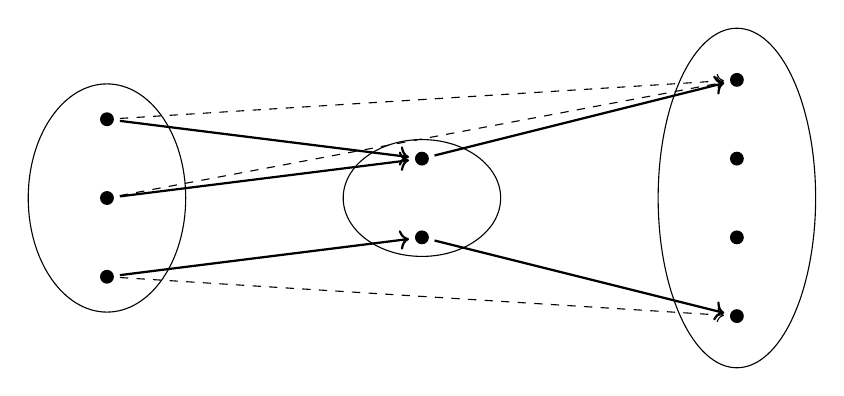 \begin{tikzpicture}[blob/.style={fill=black, circle, minimum width=5pt, inner sep=1pt},every fit/.style={ellipse,draw,inner sep=-2pt}]
	\node[blob] (a2) at (0,3.5) {};    %
	\node[blob] (a3) at (0,2.5) {};%
	\node[blob] (a4) at (0,1.5) {};%
	\node[blob] (b2) at (4,3) {};%
	\node[blob] (b4) at (4,2) {};
	\node[blob] (c1) at (8,4) {};%
	\node[blob] (c2) at (8,3) {};
	\node[blob] (c3) at (8,2) {};%
	\node[blob] (c4) at (8,1) {};
	\node[draw,fit= (a2) (a3) (a4),minimum width=2cm] {} ;%
	\node[draw,fit= (b2) (b4),minimum width=2cm] {} ;
	\node[draw,fit= (c1) (c2) (c3) (c4),minimum width=2cm] {} ;
	\draw[->,thick,shorten <=2pt,shorten >=2] (a2) -- (b2);
	\draw[->,thick,shorten <=2pt,shorten >=2] (a3) -- (b2);
	\draw[->,thick,shorten <=2pt,shorten >=2] (a4) -- (b4);
	\draw[->,thick,shorten <=2pt,shorten >=2] (b2) -- (c1);
	\draw[->,thick,shorten <=2pt,shorten >=2] (b4) -- (c4);
	\draw[->,dashed,shorten <=2pt,shorten >=2] (a2) -- (c1);
	\draw[->,dashed,shorten <=2pt,shorten >=2] (a3) -- (c1);
	\draw[->,dashed,shorten <=2pt,shorten >=2, bend right] (a4) -- (c4);
	\end{tikzpicture}